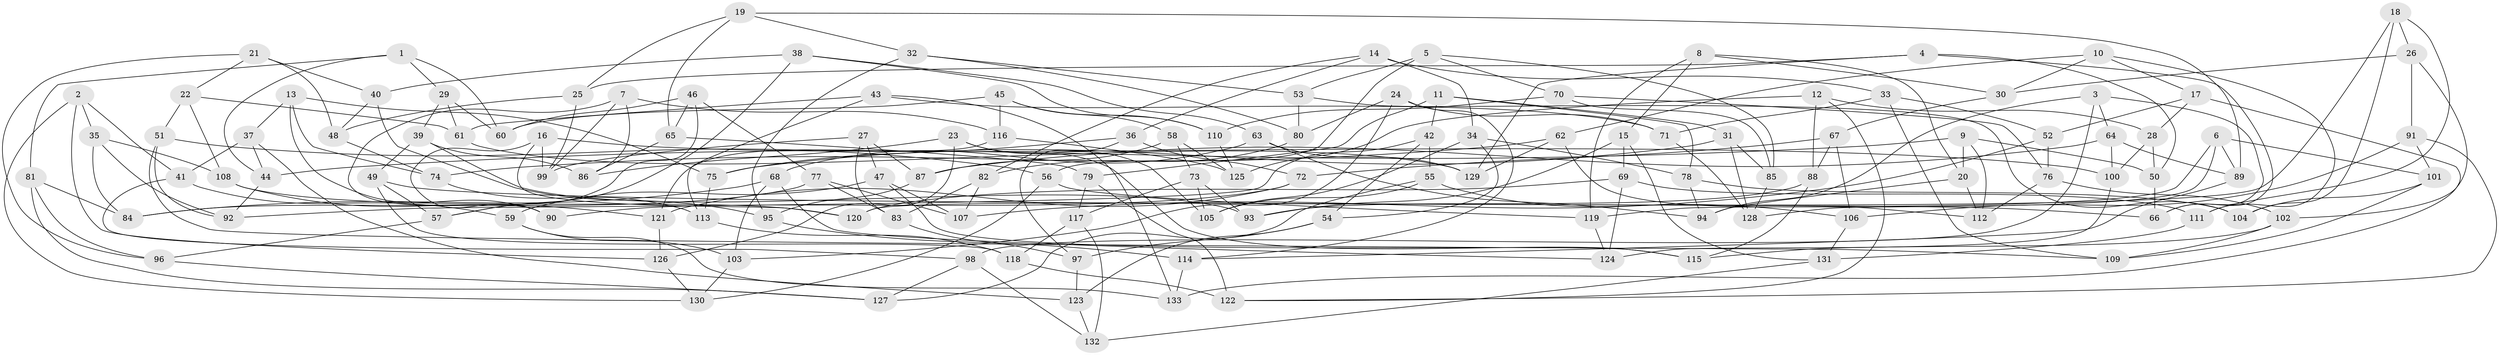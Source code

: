 // coarse degree distribution, {5: 0.13414634146341464, 6: 0.4878048780487805, 4: 0.36585365853658536, 3: 0.012195121951219513}
// Generated by graph-tools (version 1.1) at 2025/42/03/06/25 10:42:21]
// undirected, 133 vertices, 266 edges
graph export_dot {
graph [start="1"]
  node [color=gray90,style=filled];
  1;
  2;
  3;
  4;
  5;
  6;
  7;
  8;
  9;
  10;
  11;
  12;
  13;
  14;
  15;
  16;
  17;
  18;
  19;
  20;
  21;
  22;
  23;
  24;
  25;
  26;
  27;
  28;
  29;
  30;
  31;
  32;
  33;
  34;
  35;
  36;
  37;
  38;
  39;
  40;
  41;
  42;
  43;
  44;
  45;
  46;
  47;
  48;
  49;
  50;
  51;
  52;
  53;
  54;
  55;
  56;
  57;
  58;
  59;
  60;
  61;
  62;
  63;
  64;
  65;
  66;
  67;
  68;
  69;
  70;
  71;
  72;
  73;
  74;
  75;
  76;
  77;
  78;
  79;
  80;
  81;
  82;
  83;
  84;
  85;
  86;
  87;
  88;
  89;
  90;
  91;
  92;
  93;
  94;
  95;
  96;
  97;
  98;
  99;
  100;
  101;
  102;
  103;
  104;
  105;
  106;
  107;
  108;
  109;
  110;
  111;
  112;
  113;
  114;
  115;
  116;
  117;
  118;
  119;
  120;
  121;
  122;
  123;
  124;
  125;
  126;
  127;
  128;
  129;
  130;
  131;
  132;
  133;
  1 -- 44;
  1 -- 29;
  1 -- 81;
  1 -- 60;
  2 -- 41;
  2 -- 126;
  2 -- 35;
  2 -- 130;
  3 -- 98;
  3 -- 94;
  3 -- 66;
  3 -- 64;
  4 -- 129;
  4 -- 25;
  4 -- 66;
  4 -- 50;
  5 -- 53;
  5 -- 56;
  5 -- 70;
  5 -- 85;
  6 -- 119;
  6 -- 128;
  6 -- 101;
  6 -- 89;
  7 -- 86;
  7 -- 116;
  7 -- 90;
  7 -- 99;
  8 -- 119;
  8 -- 20;
  8 -- 15;
  8 -- 30;
  9 -- 50;
  9 -- 44;
  9 -- 20;
  9 -- 112;
  10 -- 30;
  10 -- 111;
  10 -- 17;
  10 -- 62;
  11 -- 42;
  11 -- 78;
  11 -- 79;
  11 -- 31;
  12 -- 88;
  12 -- 122;
  12 -- 28;
  12 -- 125;
  13 -- 90;
  13 -- 75;
  13 -- 74;
  13 -- 37;
  14 -- 36;
  14 -- 33;
  14 -- 82;
  14 -- 34;
  15 -- 69;
  15 -- 93;
  15 -- 131;
  16 -- 120;
  16 -- 99;
  16 -- 100;
  16 -- 90;
  17 -- 133;
  17 -- 28;
  17 -- 52;
  18 -- 26;
  18 -- 104;
  18 -- 120;
  18 -- 111;
  19 -- 32;
  19 -- 89;
  19 -- 25;
  19 -- 65;
  20 -- 112;
  20 -- 94;
  21 -- 22;
  21 -- 96;
  21 -- 48;
  21 -- 40;
  22 -- 108;
  22 -- 61;
  22 -- 51;
  23 -- 86;
  23 -- 105;
  23 -- 115;
  23 -- 126;
  24 -- 80;
  24 -- 114;
  24 -- 103;
  24 -- 71;
  25 -- 48;
  25 -- 99;
  26 -- 102;
  26 -- 30;
  26 -- 91;
  27 -- 99;
  27 -- 87;
  27 -- 47;
  27 -- 83;
  28 -- 50;
  28 -- 100;
  29 -- 60;
  29 -- 61;
  29 -- 39;
  30 -- 67;
  31 -- 85;
  31 -- 75;
  31 -- 128;
  32 -- 95;
  32 -- 53;
  32 -- 80;
  33 -- 109;
  33 -- 71;
  33 -- 52;
  34 -- 54;
  34 -- 105;
  34 -- 78;
  35 -- 108;
  35 -- 84;
  35 -- 92;
  36 -- 72;
  36 -- 75;
  36 -- 97;
  37 -- 123;
  37 -- 44;
  37 -- 41;
  38 -- 40;
  38 -- 63;
  38 -- 110;
  38 -- 57;
  39 -- 93;
  39 -- 49;
  39 -- 86;
  40 -- 48;
  40 -- 95;
  41 -- 98;
  41 -- 59;
  42 -- 92;
  42 -- 54;
  42 -- 55;
  43 -- 61;
  43 -- 71;
  43 -- 113;
  43 -- 133;
  44 -- 92;
  45 -- 58;
  45 -- 116;
  45 -- 60;
  45 -- 110;
  46 -- 57;
  46 -- 60;
  46 -- 65;
  46 -- 77;
  47 -- 59;
  47 -- 107;
  47 -- 115;
  48 -- 74;
  49 -- 118;
  49 -- 66;
  49 -- 57;
  50 -- 66;
  51 -- 109;
  51 -- 92;
  51 -- 56;
  52 -- 76;
  52 -- 107;
  53 -- 80;
  53 -- 104;
  54 -- 123;
  54 -- 97;
  55 -- 127;
  55 -- 106;
  55 -- 105;
  56 -- 130;
  56 -- 119;
  57 -- 96;
  58 -- 73;
  58 -- 125;
  58 -- 87;
  59 -- 103;
  59 -- 133;
  61 -- 129;
  62 -- 74;
  62 -- 112;
  62 -- 129;
  63 -- 68;
  63 -- 94;
  63 -- 129;
  64 -- 87;
  64 -- 100;
  64 -- 89;
  65 -- 86;
  65 -- 79;
  67 -- 72;
  67 -- 106;
  67 -- 88;
  68 -- 124;
  68 -- 103;
  68 -- 84;
  69 -- 124;
  69 -- 120;
  69 -- 111;
  70 -- 110;
  70 -- 76;
  70 -- 85;
  71 -- 128;
  72 -- 90;
  72 -- 121;
  73 -- 93;
  73 -- 105;
  73 -- 117;
  74 -- 113;
  75 -- 113;
  76 -- 112;
  76 -- 102;
  77 -- 107;
  77 -- 83;
  77 -- 84;
  78 -- 104;
  78 -- 94;
  79 -- 117;
  79 -- 122;
  80 -- 82;
  81 -- 96;
  81 -- 84;
  81 -- 127;
  82 -- 83;
  82 -- 107;
  83 -- 97;
  85 -- 128;
  87 -- 95;
  88 -- 115;
  88 -- 93;
  89 -- 114;
  91 -- 106;
  91 -- 101;
  91 -- 122;
  95 -- 114;
  96 -- 127;
  97 -- 123;
  98 -- 127;
  98 -- 132;
  100 -- 124;
  101 -- 104;
  101 -- 109;
  102 -- 115;
  102 -- 109;
  103 -- 130;
  106 -- 131;
  108 -- 121;
  108 -- 120;
  110 -- 125;
  111 -- 131;
  113 -- 118;
  114 -- 133;
  116 -- 125;
  116 -- 121;
  117 -- 132;
  117 -- 118;
  118 -- 122;
  119 -- 124;
  121 -- 126;
  123 -- 132;
  126 -- 130;
  131 -- 132;
}
